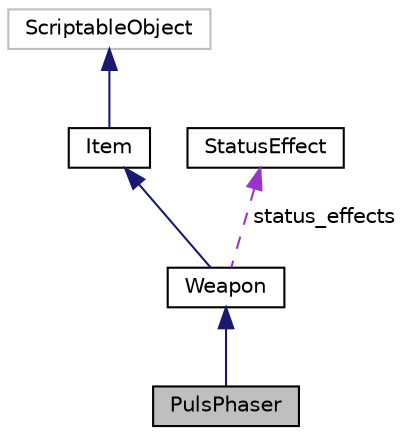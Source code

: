 digraph "PulsPhaser"
{
  edge [fontname="Helvetica",fontsize="10",labelfontname="Helvetica",labelfontsize="10"];
  node [fontname="Helvetica",fontsize="10",shape=record];
  Node4 [label="PulsPhaser",height=0.2,width=0.4,color="black", fillcolor="grey75", style="filled", fontcolor="black"];
  Node5 -> Node4 [dir="back",color="midnightblue",fontsize="10",style="solid",fontname="Helvetica"];
  Node5 [label="Weapon",height=0.2,width=0.4,color="black", fillcolor="white", style="filled",URL="$class_weapon.html"];
  Node6 -> Node5 [dir="back",color="midnightblue",fontsize="10",style="solid",fontname="Helvetica"];
  Node6 [label="Item",height=0.2,width=0.4,color="black", fillcolor="white", style="filled",URL="$class_item.html"];
  Node7 -> Node6 [dir="back",color="midnightblue",fontsize="10",style="solid",fontname="Helvetica"];
  Node7 [label="ScriptableObject",height=0.2,width=0.4,color="grey75", fillcolor="white", style="filled"];
  Node8 -> Node5 [dir="back",color="darkorchid3",fontsize="10",style="dashed",label=" status_effects" ,fontname="Helvetica"];
  Node8 [label="StatusEffect",height=0.2,width=0.4,color="black", fillcolor="white", style="filled",URL="$class_status_effect.html"];
}

